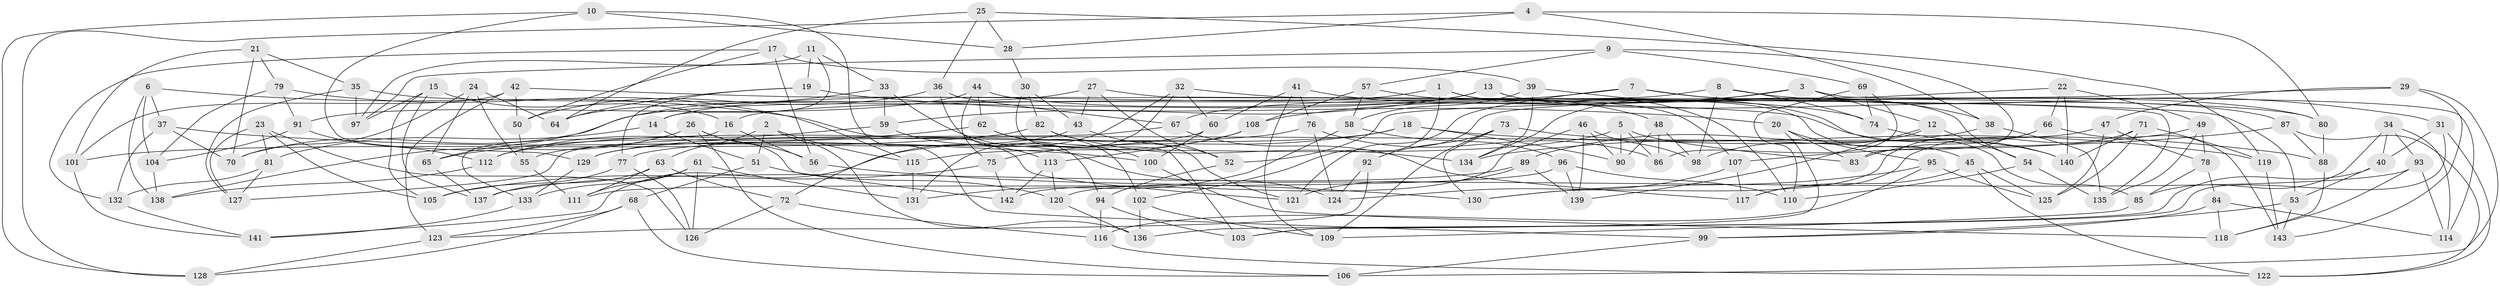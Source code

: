 // Generated by graph-tools (version 1.1) at 2025/50/03/09/25 03:50:54]
// undirected, 143 vertices, 286 edges
graph export_dot {
graph [start="1"]
  node [color=gray90,style=filled];
  1;
  2;
  3;
  4;
  5;
  6;
  7;
  8;
  9;
  10;
  11;
  12;
  13;
  14;
  15;
  16;
  17;
  18;
  19;
  20;
  21;
  22;
  23;
  24;
  25;
  26;
  27;
  28;
  29;
  30;
  31;
  32;
  33;
  34;
  35;
  36;
  37;
  38;
  39;
  40;
  41;
  42;
  43;
  44;
  45;
  46;
  47;
  48;
  49;
  50;
  51;
  52;
  53;
  54;
  55;
  56;
  57;
  58;
  59;
  60;
  61;
  62;
  63;
  64;
  65;
  66;
  67;
  68;
  69;
  70;
  71;
  72;
  73;
  74;
  75;
  76;
  77;
  78;
  79;
  80;
  81;
  82;
  83;
  84;
  85;
  86;
  87;
  88;
  89;
  90;
  91;
  92;
  93;
  94;
  95;
  96;
  97;
  98;
  99;
  100;
  101;
  102;
  103;
  104;
  105;
  106;
  107;
  108;
  109;
  110;
  111;
  112;
  113;
  114;
  115;
  116;
  117;
  118;
  119;
  120;
  121;
  122;
  123;
  124;
  125;
  126;
  127;
  128;
  129;
  130;
  131;
  132;
  133;
  134;
  135;
  136;
  137;
  138;
  139;
  140;
  141;
  142;
  143;
  1 -- 14;
  1 -- 45;
  1 -- 110;
  1 -- 102;
  2 -- 51;
  2 -- 63;
  2 -- 136;
  2 -- 115;
  3 -- 134;
  3 -- 12;
  3 -- 114;
  3 -- 108;
  4 -- 128;
  4 -- 38;
  4 -- 28;
  4 -- 80;
  5 -- 83;
  5 -- 90;
  5 -- 115;
  5 -- 86;
  6 -- 37;
  6 -- 138;
  6 -- 121;
  6 -- 104;
  7 -- 80;
  7 -- 67;
  7 -- 121;
  7 -- 38;
  8 -- 16;
  8 -- 74;
  8 -- 98;
  8 -- 31;
  9 -- 83;
  9 -- 69;
  9 -- 57;
  9 -- 97;
  10 -- 99;
  10 -- 128;
  10 -- 129;
  10 -- 28;
  11 -- 19;
  11 -- 97;
  11 -- 33;
  11 -- 14;
  12 -- 139;
  12 -- 54;
  12 -- 98;
  13 -- 59;
  13 -- 54;
  13 -- 87;
  13 -- 70;
  14 -- 81;
  14 -- 51;
  15 -- 97;
  15 -- 16;
  15 -- 137;
  15 -- 105;
  16 -- 133;
  16 -- 56;
  17 -- 132;
  17 -- 56;
  17 -- 39;
  17 -- 50;
  18 -- 112;
  18 -- 75;
  18 -- 90;
  18 -- 119;
  19 -- 20;
  19 -- 64;
  19 -- 77;
  20 -- 95;
  20 -- 83;
  20 -- 103;
  21 -- 70;
  21 -- 35;
  21 -- 79;
  21 -- 101;
  22 -- 49;
  22 -- 66;
  22 -- 140;
  22 -- 92;
  23 -- 81;
  23 -- 105;
  23 -- 127;
  23 -- 126;
  24 -- 65;
  24 -- 55;
  24 -- 70;
  24 -- 64;
  25 -- 28;
  25 -- 119;
  25 -- 64;
  25 -- 36;
  26 -- 142;
  26 -- 56;
  26 -- 106;
  26 -- 138;
  27 -- 135;
  27 -- 43;
  27 -- 52;
  27 -- 64;
  28 -- 30;
  29 -- 106;
  29 -- 47;
  29 -- 143;
  29 -- 52;
  30 -- 103;
  30 -- 43;
  30 -- 82;
  31 -- 40;
  31 -- 103;
  31 -- 122;
  32 -- 80;
  32 -- 72;
  32 -- 131;
  32 -- 60;
  33 -- 59;
  33 -- 65;
  33 -- 124;
  34 -- 114;
  34 -- 85;
  34 -- 40;
  34 -- 93;
  35 -- 127;
  35 -- 140;
  35 -- 97;
  36 -- 67;
  36 -- 94;
  36 -- 50;
  37 -- 70;
  37 -- 132;
  37 -- 100;
  38 -- 89;
  38 -- 135;
  39 -- 85;
  39 -- 134;
  39 -- 58;
  40 -- 136;
  40 -- 53;
  41 -- 60;
  41 -- 76;
  41 -- 109;
  41 -- 48;
  42 -- 53;
  42 -- 101;
  42 -- 50;
  42 -- 123;
  43 -- 52;
  43 -- 55;
  44 -- 74;
  44 -- 91;
  44 -- 75;
  44 -- 62;
  45 -- 125;
  45 -- 122;
  45 -- 117;
  46 -- 142;
  46 -- 90;
  46 -- 139;
  46 -- 98;
  47 -- 77;
  47 -- 125;
  47 -- 78;
  48 -- 90;
  48 -- 86;
  48 -- 98;
  49 -- 78;
  49 -- 134;
  49 -- 135;
  50 -- 55;
  51 -- 120;
  51 -- 68;
  52 -- 94;
  53 -- 143;
  53 -- 99;
  54 -- 135;
  54 -- 110;
  55 -- 111;
  56 -- 130;
  57 -- 58;
  57 -- 107;
  57 -- 108;
  58 -- 131;
  58 -- 96;
  59 -- 112;
  59 -- 113;
  60 -- 129;
  60 -- 100;
  61 -- 126;
  61 -- 111;
  61 -- 133;
  61 -- 131;
  62 -- 102;
  62 -- 100;
  62 -- 65;
  63 -- 137;
  63 -- 72;
  63 -- 111;
  65 -- 137;
  66 -- 130;
  66 -- 143;
  66 -- 83;
  67 -- 117;
  67 -- 127;
  68 -- 106;
  68 -- 123;
  68 -- 128;
  69 -- 110;
  69 -- 74;
  69 -- 86;
  71 -- 140;
  71 -- 117;
  71 -- 125;
  71 -- 119;
  72 -- 126;
  72 -- 116;
  73 -- 88;
  73 -- 109;
  73 -- 92;
  73 -- 130;
  74 -- 140;
  75 -- 105;
  75 -- 142;
  76 -- 124;
  76 -- 129;
  76 -- 86;
  77 -- 126;
  77 -- 105;
  78 -- 85;
  78 -- 84;
  79 -- 104;
  79 -- 91;
  79 -- 115;
  80 -- 88;
  81 -- 127;
  81 -- 132;
  82 -- 101;
  82 -- 134;
  82 -- 121;
  84 -- 99;
  84 -- 114;
  84 -- 118;
  85 -- 109;
  87 -- 122;
  87 -- 107;
  87 -- 88;
  88 -- 118;
  89 -- 121;
  89 -- 139;
  89 -- 137;
  91 -- 104;
  91 -- 112;
  92 -- 123;
  92 -- 124;
  93 -- 120;
  93 -- 114;
  93 -- 118;
  94 -- 103;
  94 -- 116;
  95 -- 116;
  95 -- 125;
  95 -- 130;
  96 -- 139;
  96 -- 110;
  96 -- 111;
  99 -- 106;
  100 -- 118;
  101 -- 141;
  102 -- 136;
  102 -- 109;
  104 -- 138;
  107 -- 117;
  107 -- 124;
  108 -- 141;
  108 -- 113;
  112 -- 138;
  113 -- 120;
  113 -- 142;
  115 -- 131;
  116 -- 122;
  119 -- 143;
  120 -- 136;
  123 -- 128;
  129 -- 133;
  132 -- 141;
  133 -- 141;
}
